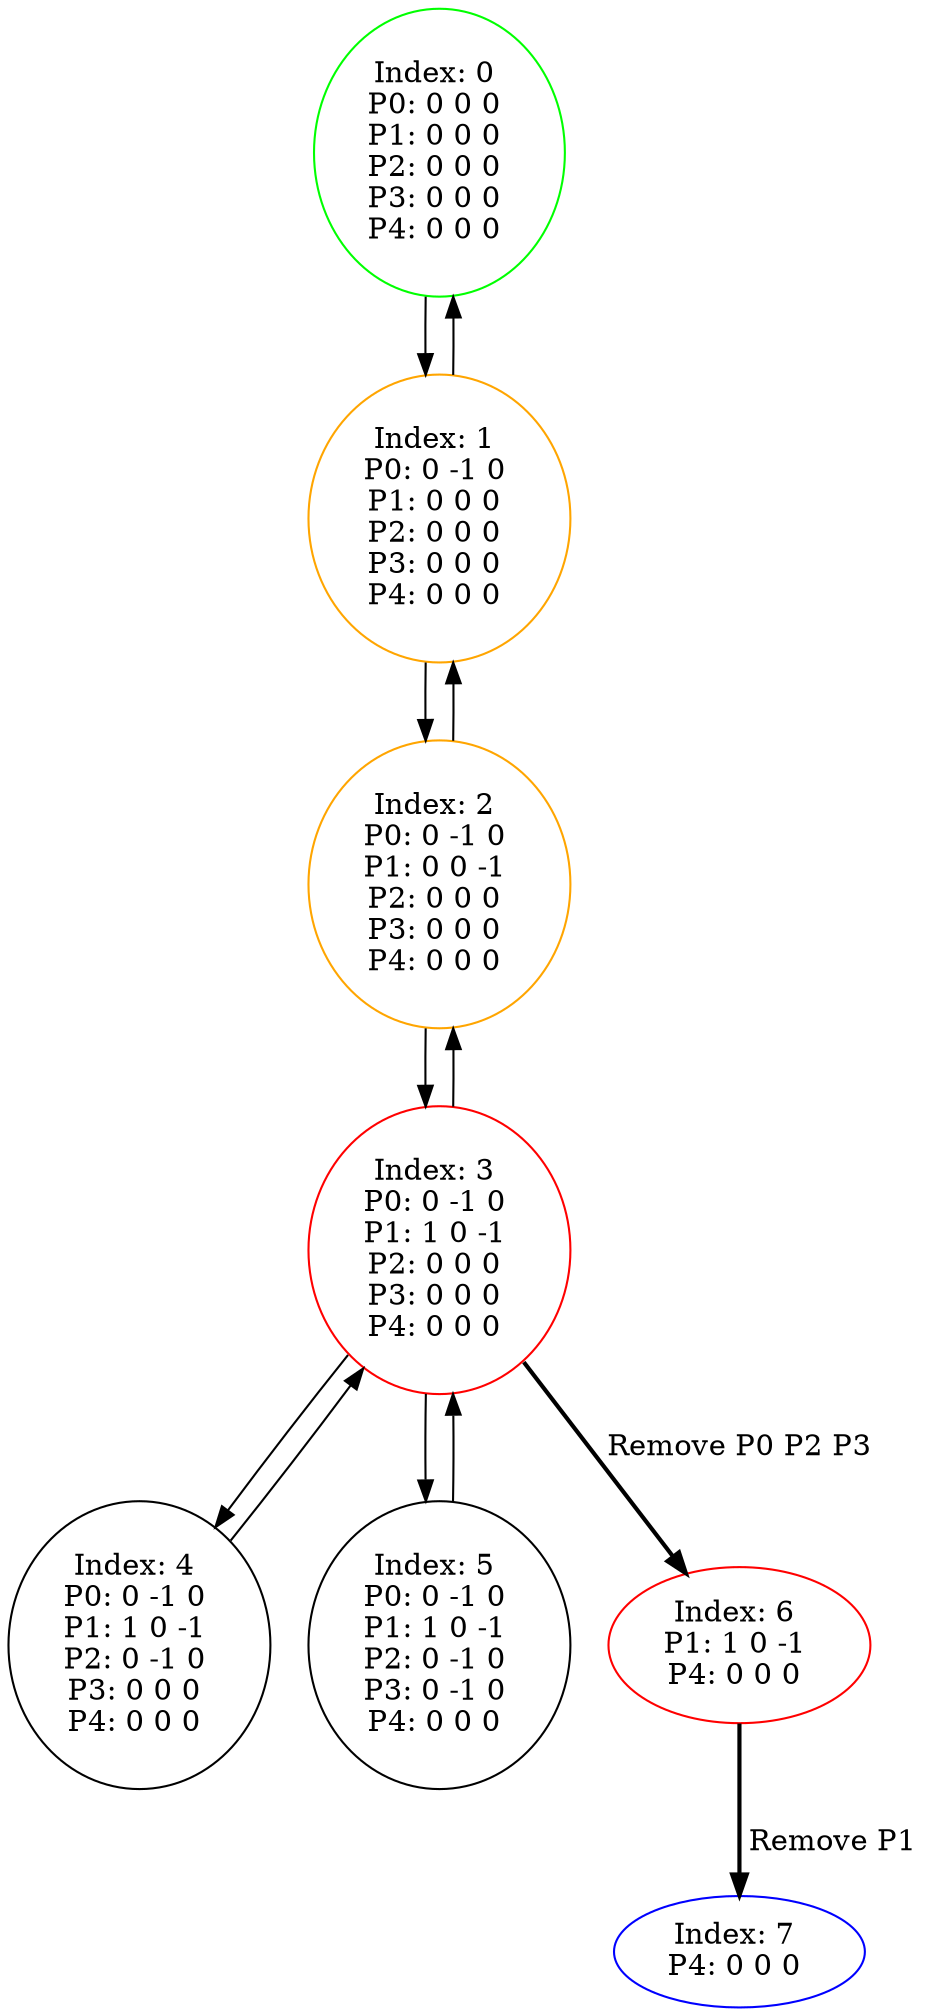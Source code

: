 digraph G {
color = "black"
0[label = "Index: 0 
P0: 0 0 0 
P1: 0 0 0 
P2: 0 0 0 
P3: 0 0 0 
P4: 0 0 0 
", color = "green"]
1[label = "Index: 1 
P0: 0 -1 0 
P1: 0 0 0 
P2: 0 0 0 
P3: 0 0 0 
P4: 0 0 0 
", color = "orange"]
2[label = "Index: 2 
P0: 0 -1 0 
P1: 0 0 -1 
P2: 0 0 0 
P3: 0 0 0 
P4: 0 0 0 
", color = "orange"]
3[label = "Index: 3 
P0: 0 -1 0 
P1: 1 0 -1 
P2: 0 0 0 
P3: 0 0 0 
P4: 0 0 0 
", color = "red"]
4[label = "Index: 4 
P0: 0 -1 0 
P1: 1 0 -1 
P2: 0 -1 0 
P3: 0 0 0 
P4: 0 0 0 
"]
5[label = "Index: 5 
P0: 0 -1 0 
P1: 1 0 -1 
P2: 0 -1 0 
P3: 0 -1 0 
P4: 0 0 0 
"]
6[label = "Index: 6 
P1: 1 0 -1 
P4: 0 0 0 
", color = "red"]
7[label = "Index: 7 
P4: 0 0 0 
", color = "blue"]
0 -> 1

1 -> 0
1 -> 2

2 -> 1
2 -> 3

3 -> 2
3 -> 4
3 -> 5
3 -> 6[style=bold label=" Remove P0 P2 P3 "];


4 -> 3

5 -> 3

6 -> 7[style=bold label=" Remove P1 "];


}
